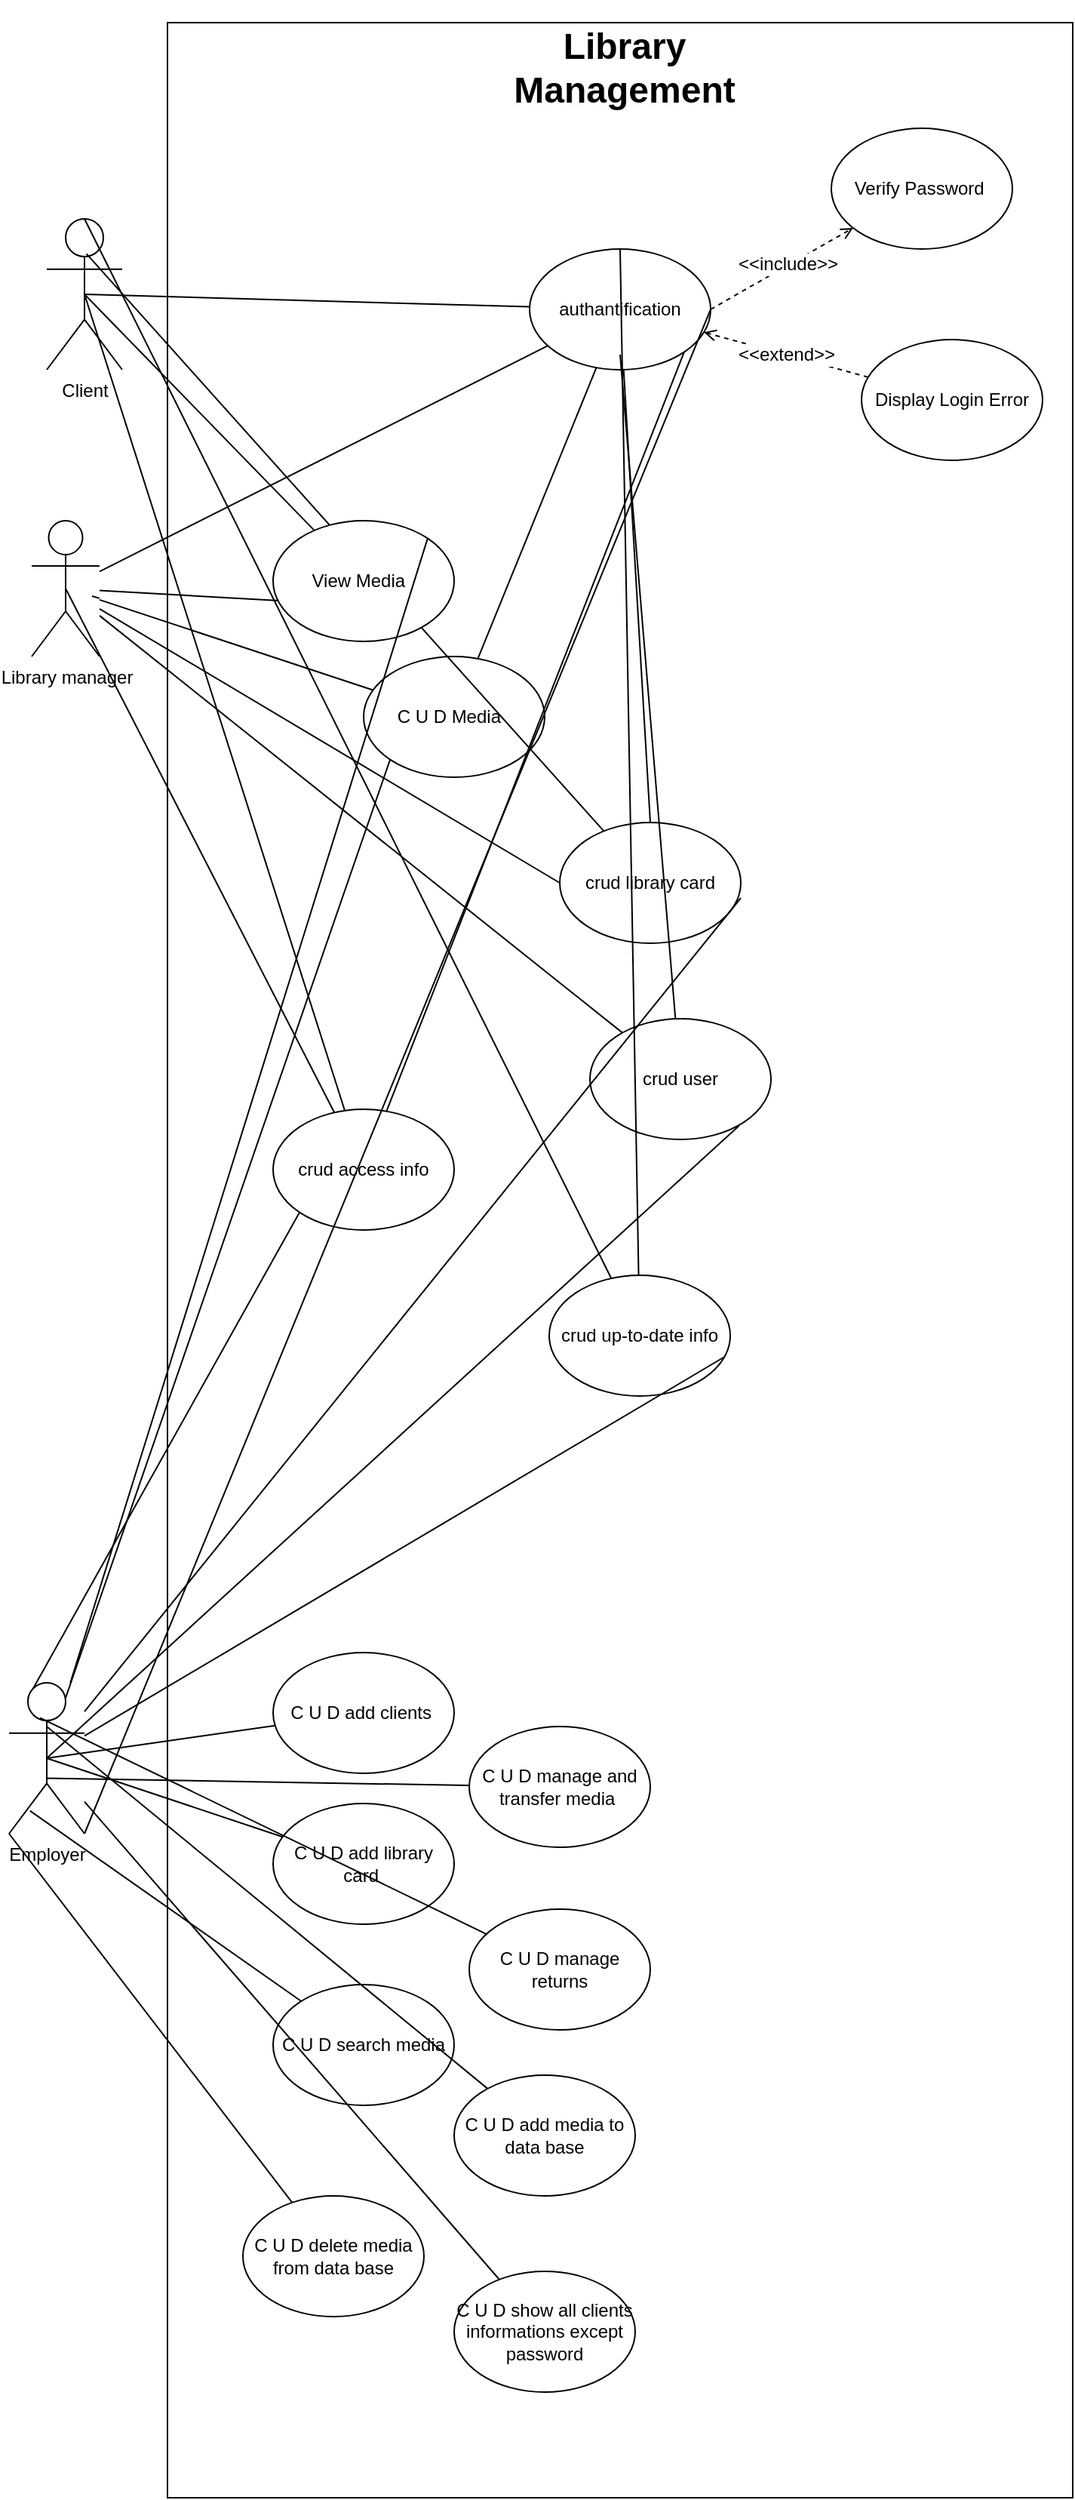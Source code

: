 <mxfile version="12.2.4" pages="1"><diagram id="pnViFjVvfhkWNRTXcxou" name="Page-1"><mxGraphModel dx="400" dy="775" grid="1" gridSize="10" guides="1" tooltips="1" connect="1" arrows="1" fold="1" page="1" pageScale="1" pageWidth="827" pageHeight="1169" math="0" shadow="0"><root><mxCell id="0"/><mxCell id="1" parent="0"/><mxCell id="2" value="" style="rounded=0;whiteSpace=wrap;html=1;" parent="1" vertex="1"><mxGeometry x="160" y="40" width="600" height="1640" as="geometry"/></mxCell><mxCell id="26" value="&lt;h1&gt;Library Management&lt;/h1&gt;" style="text;html=1;strokeColor=none;fillColor=#ffffff;align=center;verticalAlign=middle;whiteSpace=wrap;rounded=0;" parent="1" vertex="1"><mxGeometry x="413" y="60" width="100" height="20" as="geometry"/></mxCell><mxCell id="32" style="rounded=0;orthogonalLoop=1;jettySize=auto;html=1;exitX=0.5;exitY=0.5;exitDx=0;exitDy=0;exitPerimeter=0;endArrow=none;endFill=0;" parent="1" source="27" target="29" edge="1"><mxGeometry relative="1" as="geometry"/></mxCell><mxCell id="27" value="Client" style="shape=umlActor;verticalLabelPosition=bottom;labelBackgroundColor=#ffffff;verticalAlign=top;html=1;outlineConnect=0;fillColor=#FFFFFF;" parent="1" vertex="1"><mxGeometry x="80" y="170" width="50" height="100" as="geometry"/></mxCell><mxCell id="35" style="edgeStyle=none;rounded=0;orthogonalLoop=1;jettySize=auto;html=1;endArrow=none;endFill=0;" parent="1" source="28" target="29" edge="1"><mxGeometry relative="1" as="geometry"/></mxCell><mxCell id="46" style="edgeStyle=none;rounded=0;orthogonalLoop=1;jettySize=auto;html=1;endArrow=none;endFill=0;" parent="1" source="28" target="45" edge="1"><mxGeometry relative="1" as="geometry"/></mxCell><mxCell id="47" style="edgeStyle=none;rounded=0;orthogonalLoop=1;jettySize=auto;html=1;entryX=0;entryY=0.5;entryDx=0;entryDy=0;endArrow=none;endFill=0;" parent="1" source="28" target="31" edge="1"><mxGeometry relative="1" as="geometry"/></mxCell><mxCell id="48" style="edgeStyle=none;rounded=0;orthogonalLoop=1;jettySize=auto;html=1;endArrow=none;endFill=0;" parent="1" source="28" target="44" edge="1"><mxGeometry relative="1" as="geometry"/></mxCell><mxCell id="54" style="edgeStyle=none;rounded=0;orthogonalLoop=1;jettySize=auto;html=1;endArrow=none;endFill=0;" parent="1" source="28" edge="1"><mxGeometry relative="1" as="geometry"><mxPoint x="110" y="420" as="targetPoint"/></mxGeometry></mxCell><mxCell id="56" style="edgeStyle=none;rounded=0;orthogonalLoop=1;jettySize=auto;html=1;entryX=0.033;entryY=0.663;entryDx=0;entryDy=0;entryPerimeter=0;endArrow=none;endFill=0;" parent="1" source="28" target="53" edge="1"><mxGeometry relative="1" as="geometry"/></mxCell><mxCell id="28" value="Library manager" style="shape=umlActor;verticalLabelPosition=bottom;labelBackgroundColor=#ffffff;verticalAlign=top;html=1;outlineConnect=0;fillColor=#FFFFFF;" parent="1" vertex="1"><mxGeometry x="70" y="370" width="45" height="90" as="geometry"/></mxCell><mxCell id="36" style="edgeStyle=none;rounded=0;orthogonalLoop=1;jettySize=auto;html=1;exitX=1;exitY=0.5;exitDx=0;exitDy=0;dashed=1;endArrow=open;endFill=0;" parent="1" source="29" target="34" edge="1"><mxGeometry relative="1" as="geometry"/></mxCell><mxCell id="40" value="&amp;lt;&amp;lt;include&amp;gt;&amp;gt;" style="text;html=1;resizable=0;points=[];align=center;verticalAlign=middle;labelBackgroundColor=#ffffff;" parent="36" vertex="1" connectable="0"><mxGeometry x="0.155" y="-1" relative="1" as="geometry"><mxPoint x="-4.5" y="0.5" as="offset"/></mxGeometry></mxCell><mxCell id="29" value="authantification" style="ellipse;whiteSpace=wrap;html=1;fillColor=#FFFFFF;" parent="1" vertex="1"><mxGeometry x="400" y="190" width="120" height="80" as="geometry"/></mxCell><mxCell id="50" style="edgeStyle=none;rounded=0;orthogonalLoop=1;jettySize=auto;html=1;exitX=0.5;exitY=0;exitDx=0;exitDy=0;endArrow=none;endFill=0;" parent="1" source="31" target="29" edge="1"><mxGeometry relative="1" as="geometry"/></mxCell><mxCell id="34" value="Verify Password&amp;nbsp;" style="ellipse;whiteSpace=wrap;html=1;fillColor=#FFFFFF;" parent="1" vertex="1"><mxGeometry x="600" y="110" width="120" height="80" as="geometry"/></mxCell><mxCell id="38" value="Display Login Error" style="ellipse;whiteSpace=wrap;html=1;fillColor=#FFFFFF;" parent="1" vertex="1"><mxGeometry x="620" y="250" width="120" height="80" as="geometry"/></mxCell><mxCell id="41" style="edgeStyle=none;rounded=0;orthogonalLoop=1;jettySize=auto;html=1;dashed=1;endArrow=open;endFill=0;" parent="1" source="38" target="29" edge="1"><mxGeometry relative="1" as="geometry"><mxPoint x="380" y="333.5" as="sourcePoint"/><mxPoint x="520.168" y="326.492" as="targetPoint"/></mxGeometry></mxCell><mxCell id="42" value="&amp;lt;&amp;lt;extend&amp;gt;&amp;gt;" style="text;html=1;resizable=0;points=[];align=center;verticalAlign=middle;labelBackgroundColor=#ffffff;" parent="41" vertex="1" connectable="0"><mxGeometry x="0.155" y="-1" relative="1" as="geometry"><mxPoint x="8" y="3" as="offset"/></mxGeometry></mxCell><mxCell id="44" value="crud user" style="ellipse;whiteSpace=wrap;html=1;fillColor=#FFFFFF;" parent="1" vertex="1"><mxGeometry x="440" y="700" width="120" height="80" as="geometry"/></mxCell><mxCell id="49" style="edgeStyle=none;rounded=0;orthogonalLoop=1;jettySize=auto;html=1;endArrow=none;endFill=0;" parent="1" source="45" target="29" edge="1"><mxGeometry relative="1" as="geometry"/></mxCell><mxCell id="45" value="C U D Media&amp;nbsp;&amp;nbsp;" style="ellipse;whiteSpace=wrap;html=1;fillColor=#FFFFFF;" parent="1" vertex="1"><mxGeometry x="290" y="460" width="120" height="80" as="geometry"/></mxCell><mxCell id="78" style="edgeStyle=none;rounded=0;orthogonalLoop=1;jettySize=auto;html=1;entryX=0.527;entryY=0.232;entryDx=0;entryDy=0;entryPerimeter=0;endArrow=none;endFill=0;" parent="1" source="31" target="27" edge="1"><mxGeometry relative="1" as="geometry"/></mxCell><mxCell id="31" value="crud library card" style="ellipse;whiteSpace=wrap;html=1;fillColor=#FFFFFF;" parent="1" vertex="1"><mxGeometry x="420" y="570" width="120" height="80" as="geometry"/></mxCell><mxCell id="52" style="edgeStyle=none;rounded=0;orthogonalLoop=1;jettySize=auto;html=1;endArrow=none;endFill=0;entryX=0.5;entryY=0.875;entryDx=0;entryDy=0;entryPerimeter=0;" parent="1" source="44" target="29" edge="1"><mxGeometry relative="1" as="geometry"><mxPoint x="340.197" y="690.582" as="sourcePoint"/><mxPoint x="449.753" y="269.412" as="targetPoint"/></mxGeometry></mxCell><mxCell id="55" style="edgeStyle=none;rounded=0;orthogonalLoop=1;jettySize=auto;html=1;entryX=0.5;entryY=0.5;entryDx=0;entryDy=0;entryPerimeter=0;endArrow=none;endFill=0;" parent="1" source="53" target="27" edge="1"><mxGeometry relative="1" as="geometry"/></mxCell><mxCell id="53" value="View Media&amp;nbsp;&amp;nbsp;" style="ellipse;whiteSpace=wrap;html=1;fillColor=#FFFFFF;" parent="1" vertex="1"><mxGeometry x="230" y="370" width="120" height="80" as="geometry"/></mxCell><mxCell id="59" style="rounded=0;orthogonalLoop=1;jettySize=auto;html=1;entryX=0.5;entryY=0.5;entryDx=0;entryDy=0;entryPerimeter=0;endArrow=none;endFill=0;" parent="1" source="58" target="28" edge="1"><mxGeometry relative="1" as="geometry"/></mxCell><mxCell id="60" style="rounded=0;orthogonalLoop=1;jettySize=auto;html=1;entryX=0.5;entryY=0.5;entryDx=0;entryDy=0;entryPerimeter=0;endArrow=none;endFill=0;" parent="1" source="58" target="27" edge="1"><mxGeometry relative="1" as="geometry"/></mxCell><mxCell id="61" style="rounded=0;orthogonalLoop=1;jettySize=auto;html=1;entryX=1;entryY=1;entryDx=0;entryDy=0;endArrow=none;endFill=0;" parent="1" source="58" target="29" edge="1"><mxGeometry relative="1" as="geometry"/></mxCell><mxCell id="58" value="crud access info" style="ellipse;whiteSpace=wrap;html=1;fillColor=#FFFFFF;" parent="1" vertex="1"><mxGeometry x="230" y="760" width="120" height="80" as="geometry"/></mxCell><mxCell id="63" style="rounded=0;orthogonalLoop=1;jettySize=auto;html=1;entryX=0.5;entryY=0;entryDx=0;entryDy=0;endArrow=none;endFill=0;" parent="1" source="62" target="29" edge="1"><mxGeometry relative="1" as="geometry"/></mxCell><mxCell id="65" style="rounded=0;orthogonalLoop=1;jettySize=auto;html=1;entryX=0.5;entryY=0;entryDx=0;entryDy=0;entryPerimeter=0;endArrow=none;endFill=0;" parent="1" source="62" target="27" edge="1"><mxGeometry relative="1" as="geometry"/></mxCell><mxCell id="62" value="crud up-to-date info" style="ellipse;whiteSpace=wrap;html=1;fillColor=#FFFFFF;" parent="1" vertex="1"><mxGeometry x="413" y="870" width="120" height="80" as="geometry"/></mxCell><mxCell id="70" style="rounded=0;orthogonalLoop=1;jettySize=auto;html=1;entryX=1;entryY=0.5;entryDx=0;entryDy=0;endArrow=none;endFill=0;exitX=1;exitY=1;exitDx=0;exitDy=0;exitPerimeter=0;" parent="1" source="67" target="29" edge="1"><mxGeometry relative="1" as="geometry"/></mxCell><mxCell id="71" style="rounded=0;orthogonalLoop=1;jettySize=auto;html=1;entryX=1;entryY=0;entryDx=0;entryDy=0;endArrow=none;endFill=0;" parent="1" source="67" target="53" edge="1"><mxGeometry relative="1" as="geometry"/></mxCell><mxCell id="72" style="rounded=0;orthogonalLoop=1;jettySize=auto;html=1;entryX=0;entryY=1;entryDx=0;entryDy=0;endArrow=none;endFill=0;exitX=0.75;exitY=0.1;exitDx=0;exitDy=0;exitPerimeter=0;" parent="1" source="67" target="45" edge="1"><mxGeometry relative="1" as="geometry"/></mxCell><mxCell id="73" style="rounded=0;orthogonalLoop=1;jettySize=auto;html=1;endArrow=none;endFill=0;entryX=1;entryY=0.625;entryDx=0;entryDy=0;entryPerimeter=0;" parent="1" source="67" target="31" edge="1"><mxGeometry relative="1" as="geometry"><mxPoint x="390" y="610" as="targetPoint"/></mxGeometry></mxCell><mxCell id="74" style="rounded=0;orthogonalLoop=1;jettySize=auto;html=1;endArrow=none;endFill=0;entryX=0.823;entryY=0.887;entryDx=0;entryDy=0;entryPerimeter=0;exitX=0.5;exitY=0.5;exitDx=0;exitDy=0;exitPerimeter=0;" parent="1" source="67" target="44" edge="1"><mxGeometry relative="1" as="geometry"><mxPoint x="360" y="760" as="targetPoint"/></mxGeometry></mxCell><mxCell id="75" style="rounded=0;orthogonalLoop=1;jettySize=auto;html=1;entryX=0;entryY=1;entryDx=0;entryDy=0;endArrow=none;endFill=0;exitX=0.25;exitY=0.1;exitDx=0;exitDy=0;exitPerimeter=0;" parent="1" source="67" target="58" edge="1"><mxGeometry relative="1" as="geometry"/></mxCell><mxCell id="76" style="rounded=0;orthogonalLoop=1;jettySize=auto;html=1;entryX=0.969;entryY=0.675;entryDx=0;entryDy=0;entryPerimeter=0;endArrow=none;endFill=0;" parent="1" source="67" target="62" edge="1"><mxGeometry relative="1" as="geometry"/></mxCell><mxCell id="79" style="edgeStyle=none;rounded=0;orthogonalLoop=1;jettySize=auto;html=1;endArrow=none;endFill=0;exitX=0.5;exitY=0.5;exitDx=0;exitDy=0;exitPerimeter=0;" parent="1" source="67" target="77" edge="1"><mxGeometry relative="1" as="geometry"/></mxCell><mxCell id="67" value="Employer" style="shape=umlActor;verticalLabelPosition=bottom;labelBackgroundColor=#ffffff;verticalAlign=top;html=1;outlineConnect=0;fillColor=#FFFFFF;" parent="1" vertex="1"><mxGeometry x="55" y="1140" width="50" height="100" as="geometry"/></mxCell><mxCell id="77" value="C U D add clients&amp;nbsp;" style="ellipse;whiteSpace=wrap;html=1;fillColor=#FFFFFF;" parent="1" vertex="1"><mxGeometry x="230" y="1120" width="120" height="80" as="geometry"/></mxCell><mxCell id="84" style="edgeStyle=none;rounded=0;orthogonalLoop=1;jettySize=auto;html=1;entryX=0.5;entryY=0.5;entryDx=0;entryDy=0;entryPerimeter=0;endArrow=none;endFill=0;" parent="1" source="80" target="67" edge="1"><mxGeometry relative="1" as="geometry"/></mxCell><mxCell id="80" value="C U D add library card&amp;nbsp;" style="ellipse;whiteSpace=wrap;html=1;fillColor=#FFFFFF;" parent="1" vertex="1"><mxGeometry x="230" y="1220" width="120" height="80" as="geometry"/></mxCell><mxCell id="85" style="edgeStyle=none;rounded=0;orthogonalLoop=1;jettySize=auto;html=1;entryX=0.277;entryY=0.848;entryDx=0;entryDy=0;entryPerimeter=0;endArrow=none;endFill=0;" parent="1" source="81" target="67" edge="1"><mxGeometry relative="1" as="geometry"/></mxCell><mxCell id="81" value="C U D search media" style="ellipse;whiteSpace=wrap;html=1;fillColor=#FFFFFF;" parent="1" vertex="1"><mxGeometry x="230" y="1340" width="120" height="80" as="geometry"/></mxCell><mxCell id="83" style="edgeStyle=none;rounded=0;orthogonalLoop=1;jettySize=auto;html=1;endArrow=none;endFill=0;entryX=0.493;entryY=0.632;entryDx=0;entryDy=0;entryPerimeter=0;" parent="1" source="82" target="67" edge="1"><mxGeometry relative="1" as="geometry"><mxPoint x="70" y="1190" as="targetPoint"/></mxGeometry></mxCell><mxCell id="82" value="C U D manage and transfer media&amp;nbsp;" style="ellipse;whiteSpace=wrap;html=1;fillColor=#FFFFFF;" parent="1" vertex="1"><mxGeometry x="360" y="1169" width="120" height="80" as="geometry"/></mxCell><mxCell id="87" style="edgeStyle=none;rounded=0;orthogonalLoop=1;jettySize=auto;html=1;entryX=0.41;entryY=0.232;entryDx=0;entryDy=0;entryPerimeter=0;endArrow=none;endFill=0;" parent="1" source="86" target="67" edge="1"><mxGeometry relative="1" as="geometry"/></mxCell><mxCell id="86" value="C U D manage returns" style="ellipse;whiteSpace=wrap;html=1;fillColor=#FFFFFF;" parent="1" vertex="1"><mxGeometry x="360" y="1290" width="120" height="80" as="geometry"/></mxCell><mxCell id="94" style="rounded=0;orthogonalLoop=1;jettySize=auto;html=1;entryX=0.5;entryY=0.29;entryDx=0;entryDy=0;entryPerimeter=0;endArrow=none;endFill=0;" parent="1" source="89" target="67" edge="1"><mxGeometry relative="1" as="geometry"/></mxCell><mxCell id="89" value="C U D add media to data base" style="ellipse;whiteSpace=wrap;html=1;fillColor=#FFFFFF;" parent="1" vertex="1"><mxGeometry x="350" y="1400" width="120" height="80" as="geometry"/></mxCell><mxCell id="91" style="edgeStyle=none;rounded=0;orthogonalLoop=1;jettySize=auto;html=1;entryX=0;entryY=1;entryDx=0;entryDy=0;entryPerimeter=0;endArrow=none;endFill=0;" parent="1" source="90" target="67" edge="1"><mxGeometry relative="1" as="geometry"/></mxCell><mxCell id="90" value="C U D delete media from data base" style="ellipse;whiteSpace=wrap;html=1;fillColor=#FFFFFF;" parent="1" vertex="1"><mxGeometry x="210" y="1480" width="120" height="80" as="geometry"/></mxCell><mxCell id="93" style="edgeStyle=none;rounded=0;orthogonalLoop=1;jettySize=auto;html=1;endArrow=none;endFill=0;" parent="1" source="92" target="67" edge="1"><mxGeometry relative="1" as="geometry"/></mxCell><mxCell id="92" value="C U D show all clients informations except password" style="ellipse;whiteSpace=wrap;html=1;fillColor=#FFFFFF;" parent="1" vertex="1"><mxGeometry x="350" y="1530" width="120" height="80" as="geometry"/></mxCell></root></mxGraphModel></diagram></mxfile>